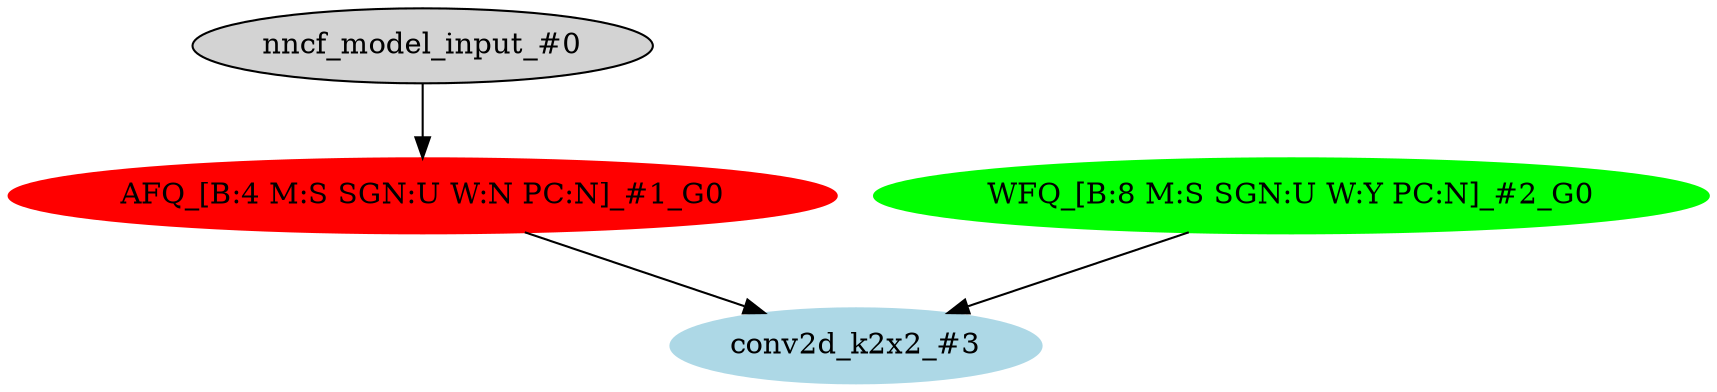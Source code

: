 strict digraph  {
"0 /nncf_model_input" [id=0, label="nncf_model_input_#0", scope="", style=filled, type=nncf_model_input];
"1 SymmetricQuantizer/symmetric_quantize" [color=red, id=1, label="AFQ_[B:4 M:S SGN:U W:N PC:N]_#1_G0", scope=SymmetricQuantizer, style=filled, type=symmetric_quantize];
"2 BasicConvTestModel/NNCFConv2d[conv]/ModuleDict[pre_ops]/UpdateWeight[0]/SymmetricQuantizer[op]/symmetric_quantize" [color=green, id=2, label="WFQ_[B:8 M:S SGN:U W:Y PC:N]_#2_G0", scope="BasicConvTestModel/NNCFConv2d[conv]/ModuleDict[pre_ops]/UpdateWeight[0]/SymmetricQuantizer[op]", style=filled, type=symmetric_quantize];
"3 BasicConvTestModel/NNCFConv2d[conv]/conv2d" [color=lightblue, id=3, label="conv2d_k2x2_#3", scope="BasicConvTestModel/NNCFConv2d[conv]", style=filled, type=conv2d];
"0 /nncf_model_input" -> "1 SymmetricQuantizer/symmetric_quantize";
"1 SymmetricQuantizer/symmetric_quantize" -> "3 BasicConvTestModel/NNCFConv2d[conv]/conv2d";
"2 BasicConvTestModel/NNCFConv2d[conv]/ModuleDict[pre_ops]/UpdateWeight[0]/SymmetricQuantizer[op]/symmetric_quantize" -> "3 BasicConvTestModel/NNCFConv2d[conv]/conv2d";
}
